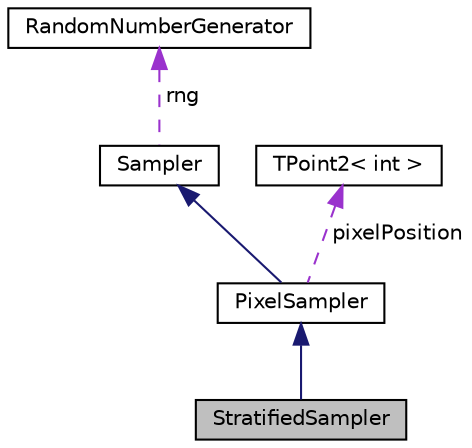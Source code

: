 digraph "StratifiedSampler"
{
 // LATEX_PDF_SIZE
  edge [fontname="Helvetica",fontsize="10",labelfontname="Helvetica",labelfontsize="10"];
  node [fontname="Helvetica",fontsize="10",shape="box"];
  Node1 [label="StratifiedSampler",height=0.2,width=0.4,color="black", fillcolor="grey75", style="filled", fontcolor="black",tooltip="Stratified generate sample."];
  Node2 -> Node1 [dir="back",color="midnightblue",fontsize="10",style="solid"];
  Node2 [label="PixelSampler",height=0.2,width=0.4,color="black", fillcolor="white", style="filled",URL="$class_pixel_sampler.html",tooltip="Base class for pixel sampler, which generate specific samples before rendering each pixel need the di..."];
  Node3 -> Node2 [dir="back",color="midnightblue",fontsize="10",style="solid"];
  Node3 [label="Sampler",height=0.2,width=0.4,color="black", fillcolor="white", style="filled",URL="$class_sampler.html",tooltip="Base class for all samplers."];
  Node4 -> Node3 [dir="back",color="darkorchid3",fontsize="10",style="dashed",label=" rng" ];
  Node4 [label="RandomNumberGenerator",height=0.2,width=0.4,color="black", fillcolor="white", style="filled",URL="$class_random_number_generator.html",tooltip="RandomNumberGenerator, using pcg  to generate random number."];
  Node5 -> Node2 [dir="back",color="darkorchid3",fontsize="10",style="dashed",label=" pixelPosition" ];
  Node5 [label="TPoint2\< int \>",height=0.2,width=0.4,color="black", fillcolor="white", style="filled",URL="$struct_t_point2.html",tooltip=" "];
}
